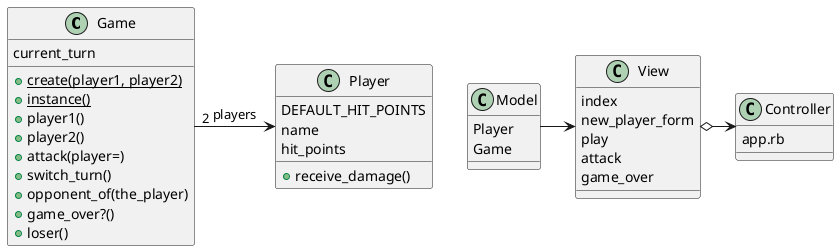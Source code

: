 @startuml

class Game {
    +{static} create(player1, player2)
    +{static} instance()
    current_turn
    +player1()
    +player2()
    +attack(player=)
    +switch_turn()
    +opponent_of(the_player)
    +game_over?()
    +loser()
}

class Player {
    DEFAULT_HIT_POINTS
    name
    hit_points
    +receive_damage()
}

class Model {
    Player
    Game
}

class Controller {
    app.rb
}

class View {
    index
    new_player_form
    play
    attack
    game_over
}

Game -> Player :"2" players

Model ->View
View o-> Controller

@enduml

